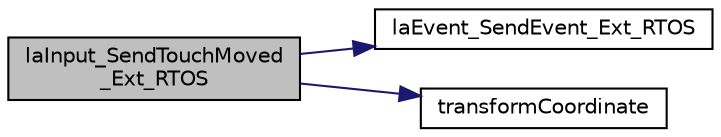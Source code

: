 digraph "laInput_SendTouchMoved_Ext_RTOS"
{
 // LATEX_PDF_SIZE
  edge [fontname="Helvetica",fontsize="10",labelfontname="Helvetica",labelfontsize="10"];
  node [fontname="Helvetica",fontsize="10",shape=record];
  rankdir="LR";
  Node1 [label="laInput_SendTouchMoved\l_Ext_RTOS",height=0.2,width=0.4,color="black", fillcolor="grey75", style="filled", fontcolor="black",tooltip=" "];
  Node1 -> Node2 [color="midnightblue",fontsize="10",style="solid",fontname="Helvetica"];
  Node2 [label="laEvent_SendEvent_Ext_RTOS",height=0.2,width=0.4,color="black", fillcolor="white", style="filled",URL="$legato__event__rtos_8c.html#a02b4517b643f7f6e441cf4b0fee713de",tooltip=" "];
  Node1 -> Node3 [color="midnightblue",fontsize="10",style="solid",fontname="Helvetica"];
  Node3 [label="transformCoordinate",height=0.2,width=0.4,color="black", fillcolor="white", style="filled",URL="$legato__input__rtos_8c.html#a3e0fa0a99364a75b135ebb9c1e7e4f34",tooltip=" "];
}
